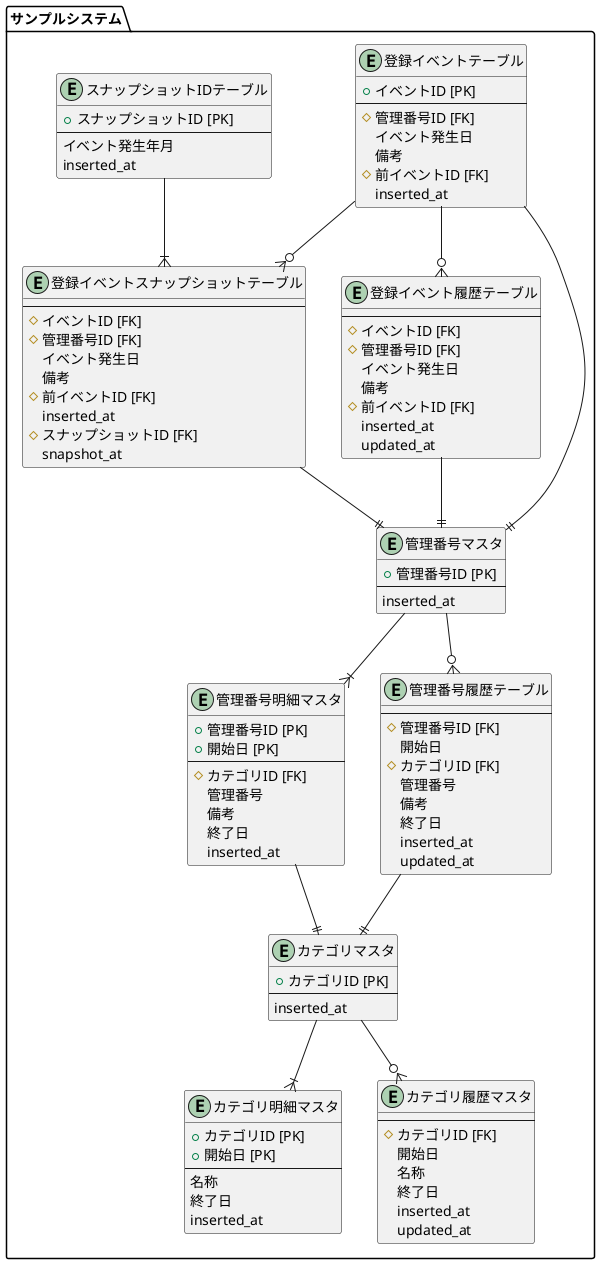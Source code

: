 @startuml

package "サンプルシステム" as sample_system {

    entity "登録イベントテーブル" as event {
        + イベントID [PK]
        --
        # 管理番号ID [FK]
        イベント発生日
        備考
        # 前イベントID [FK]
        inserted_at
    }

    entity "登録イベント履歴テーブル" as event_history {
        --
        # イベントID [FK]
        # 管理番号ID [FK]
        イベント発生日
        備考
        # 前イベントID [FK]
        inserted_at
        updated_at
    }

    entity "登録イベントスナップショットテーブル" as event_snapshot {
        --
        # イベントID [FK]
        # 管理番号ID [FK]
        イベント発生日
        備考
        # 前イベントID [FK]
        inserted_at
        # スナップショットID [FK]
        snapshot_at
    }

    entity "スナップショットIDテーブル" as snapshot {
        + スナップショットID [PK]
        --
        イベント発生年月
        inserted_at
    }

    entity "管理番号マスタ" as system_number {
        + 管理番号ID [PK]
        --
        inserted_at
    }

    entity "管理番号明細マスタ" as system_number_detail {
        + 管理番号ID [PK]
        + 開始日 [PK]
        --
        # カテゴリID [FK]
        管理番号
        備考
        終了日
        inserted_at
    }

    entity "管理番号履歴テーブル" as system_number_history {
        --
        # 管理番号ID [FK]
        開始日
        # カテゴリID [FK]
        管理番号
        備考
        終了日
        inserted_at
        updated_at
    }

    entity "カテゴリマスタ" as category {
        + カテゴリID [PK]
        --
        inserted_at
    }

    entity "カテゴリ明細マスタ" as category_detail {
        + カテゴリID [PK]
        + 開始日 [PK]
        --
        名称
        終了日
        inserted_at
    }

    entity "カテゴリ履歴マスタ" as category_history {
        --
        # カテゴリID [FK]
        開始日
        名称
        終了日
        inserted_at
        updated_at
    }
}

event           --||    system_number
event           --o{    event_history
event_history   --||    system_number
event           --o{    event_snapshot
event_snapshot  --||    system_number

system_number   --|{  system_number_detail
system_number   --o{  system_number_history

system_number_detail    --||  category
system_number_history   --||  category

category    --|{    category_detail
category    --o{    category_history

snapshot    --|{    event_snapshot

@enduml
